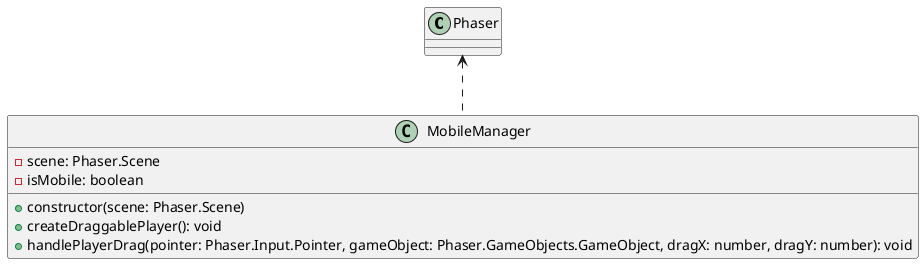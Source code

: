 @startuml

class Phaser
class MobileManager {
  - scene: Phaser.Scene
  - isMobile: boolean

  + constructor(scene: Phaser.Scene)
  + createDraggablePlayer(): void
  + handlePlayerDrag(pointer: Phaser.Input.Pointer, gameObject: Phaser.GameObjects.GameObject, dragX: number, dragY: number): void
}

Phaser <.. MobileManager

@enduml
